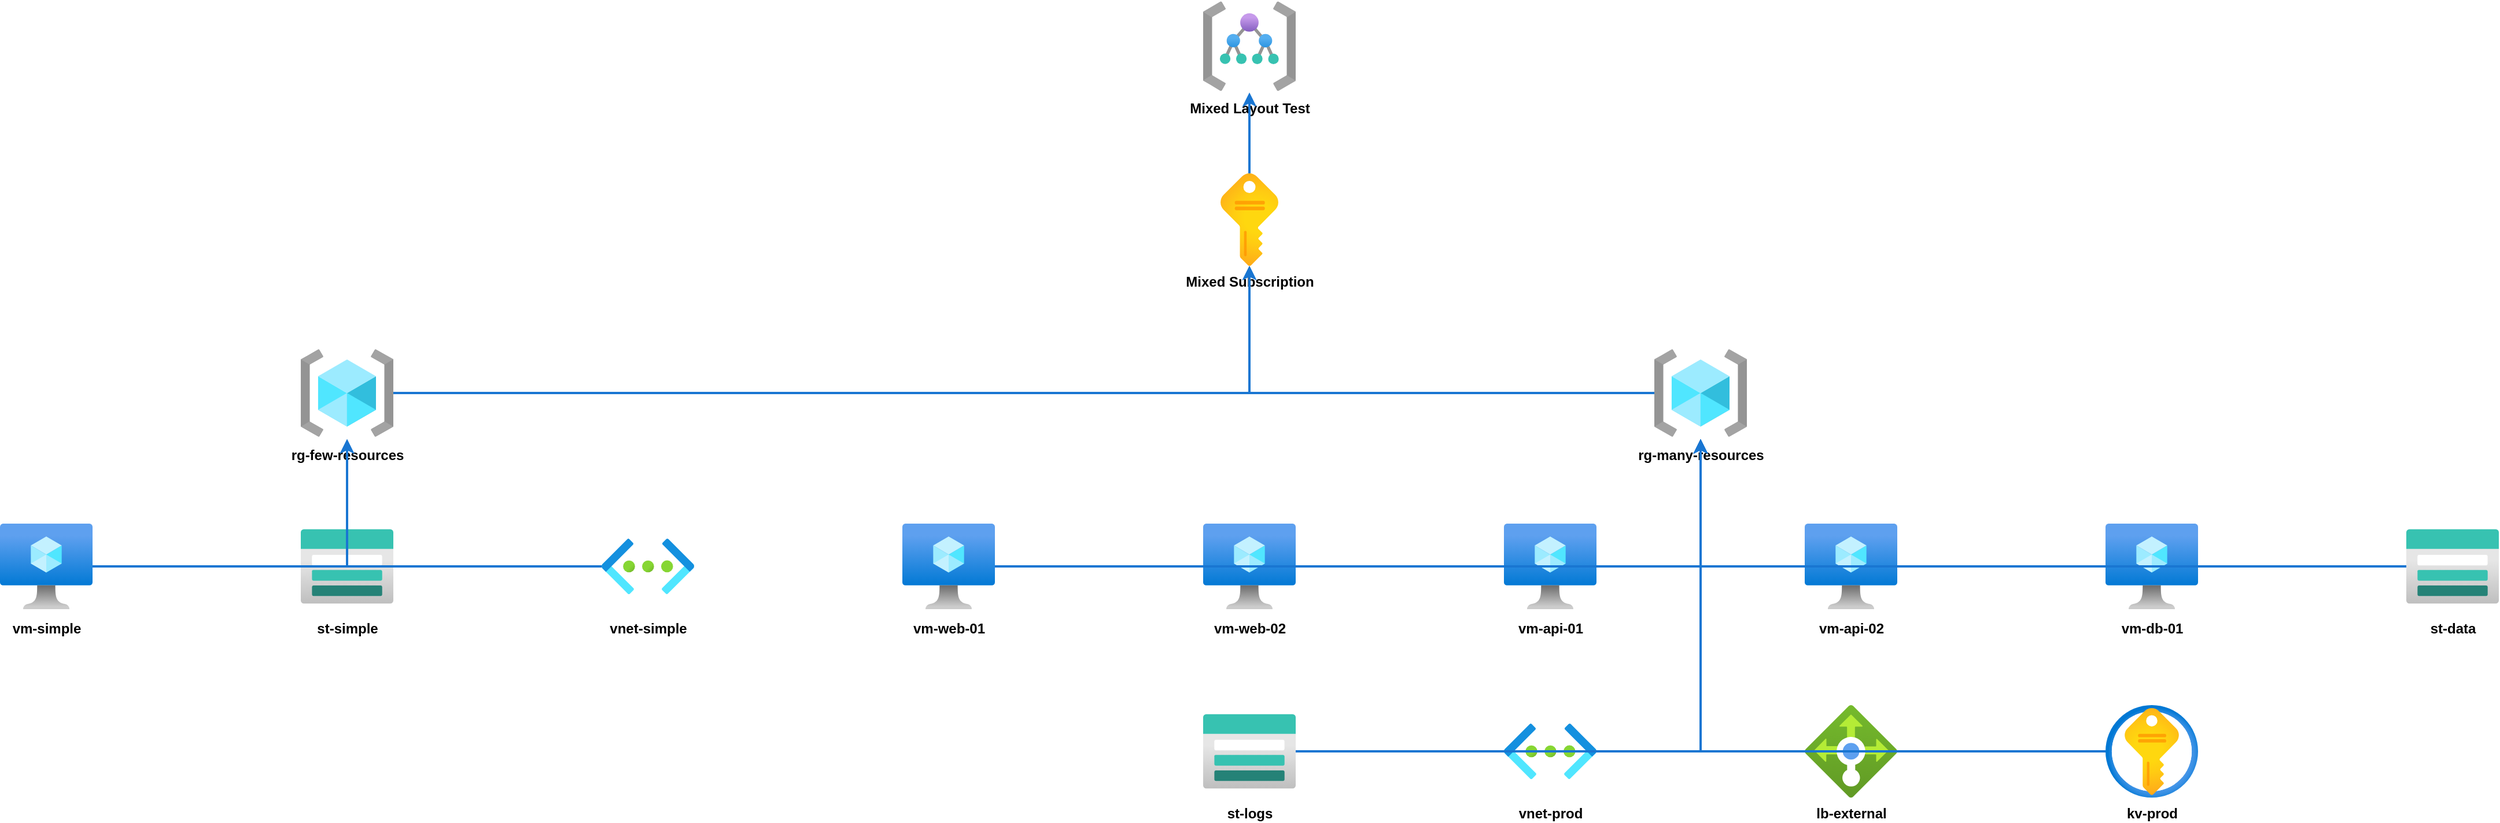 <?xml version="1.0" ?>
<mxfile>
  <diagram id="main-diagram" name="Azure Infrastructure">
    <mxGraphModel dx="2500" dy="2000" grid="1" gridSize="10" guides="1" tooltips="1" connect="1" arrows="1" fold="1" page="1" pageScale="1" pageWidth="4681" pageHeight="3300">
      <root>
        <mxCell id="0"/>
        <mxCell id="1" parent="0"/>
        <mxCell id="node-0" style="image;aspect=fixed;html=1;points=[];align=center;fontSize=12;image=img/lib/azure2/general/Management_Groups.svg" parent="1" vertex="1">
          <mxGeometry x="1200" y="100" width="80" height="80" as="geometry"/>
          <object label="&lt;b&gt;Mixed Layout Test&lt;/b&gt;" as="value" type="Microsoft.Management/managementGroups"/>
        </mxCell>
        <mxCell id="node-1" style="image;aspect=fixed;html=1;points=[];align=center;fontSize=12;image=img/lib/azure2/general/Subscriptions.svg" parent="1" vertex="1">
          <mxGeometry x="1200" y="250" width="80" height="80" as="geometry"/>
          <object label="&lt;b&gt;Mixed Subscription&lt;/b&gt;" as="value" type="Microsoft.Resources/subscriptions"/>
        </mxCell>
        <mxCell id="node-2" style="image;aspect=fixed;html=1;points=[];align=center;fontSize=12;image=img/lib/azure2/general/Resource_Groups.svg" parent="1" vertex="1">
          <mxGeometry x="420" y="400" width="80" height="80" as="geometry"/>
          <object label="&lt;b&gt;rg-few-resources&lt;/b&gt;" as="value" type="Microsoft.Resources/subscriptions/resourceGroups"/>
        </mxCell>
        <mxCell id="node-3" style="image;aspect=fixed;html=1;points=[];align=center;fontSize=12;image=img/lib/azure2/general/Resource_Groups.svg" parent="1" vertex="1">
          <mxGeometry x="1590" y="400" width="80" height="80" as="geometry"/>
          <object label="&lt;b&gt;rg-many-resources&lt;/b&gt;" as="value" type="Microsoft.Resources/subscriptions/resourceGroups"/>
        </mxCell>
        <mxCell id="node-4" style="image;aspect=fixed;html=1;points=[];align=center;fontSize=12;image=img/lib/azure2/compute/Virtual_Machine.svg" parent="1" vertex="1">
          <mxGeometry x="160" y="550" width="80" height="80" as="geometry"/>
          <object label="&lt;b&gt;vm-simple&lt;/b&gt;" as="value" type="Microsoft.Compute/virtualMachines"/>
        </mxCell>
        <mxCell id="node-5" style="image;aspect=fixed;html=1;points=[];align=center;fontSize=12;image=img/lib/azure2/storage/Storage_Accounts.svg" parent="1" vertex="1">
          <mxGeometry x="420" y="550" width="80" height="80" as="geometry"/>
          <object label="&lt;b&gt;st-simple&lt;/b&gt;" as="value" type="Microsoft.Storage/storageAccounts"/>
        </mxCell>
        <mxCell id="node-6" style="image;aspect=fixed;html=1;points=[];align=center;fontSize=12;image=img/lib/azure2/networking/Virtual_Networks.svg" parent="1" vertex="1">
          <mxGeometry x="680" y="550" width="80" height="80" as="geometry"/>
          <object label="&lt;b&gt;vnet-simple&lt;/b&gt;" as="value" type="Microsoft.Network/virtualNetworks"/>
        </mxCell>
        <mxCell id="node-7" style="image;aspect=fixed;html=1;points=[];align=center;fontSize=12;image=img/lib/azure2/compute/Virtual_Machine.svg" parent="1" vertex="1">
          <mxGeometry x="940" y="550" width="80" height="80" as="geometry"/>
          <object label="&lt;b&gt;vm-web-01&lt;/b&gt;" as="value" type="Microsoft.Compute/virtualMachines"/>
        </mxCell>
        <mxCell id="node-8" style="image;aspect=fixed;html=1;points=[];align=center;fontSize=12;image=img/lib/azure2/compute/Virtual_Machine.svg" parent="1" vertex="1">
          <mxGeometry x="1200" y="550" width="80" height="80" as="geometry"/>
          <object label="&lt;b&gt;vm-web-02&lt;/b&gt;" as="value" type="Microsoft.Compute/virtualMachines"/>
        </mxCell>
        <mxCell id="node-9" style="image;aspect=fixed;html=1;points=[];align=center;fontSize=12;image=img/lib/azure2/compute/Virtual_Machine.svg" parent="1" vertex="1">
          <mxGeometry x="1460" y="550" width="80" height="80" as="geometry"/>
          <object label="&lt;b&gt;vm-api-01&lt;/b&gt;" as="value" type="Microsoft.Compute/virtualMachines"/>
        </mxCell>
        <mxCell id="node-10" style="image;aspect=fixed;html=1;points=[];align=center;fontSize=12;image=img/lib/azure2/compute/Virtual_Machine.svg" parent="1" vertex="1">
          <mxGeometry x="1720" y="550" width="80" height="80" as="geometry"/>
          <object label="&lt;b&gt;vm-api-02&lt;/b&gt;" as="value" type="Microsoft.Compute/virtualMachines"/>
        </mxCell>
        <mxCell id="node-11" style="image;aspect=fixed;html=1;points=[];align=center;fontSize=12;image=img/lib/azure2/compute/Virtual_Machine.svg" parent="1" vertex="1">
          <mxGeometry x="1980" y="550" width="80" height="80" as="geometry"/>
          <object label="&lt;b&gt;vm-db-01&lt;/b&gt;" as="value" type="Microsoft.Compute/virtualMachines"/>
        </mxCell>
        <mxCell id="node-12" style="image;aspect=fixed;html=1;points=[];align=center;fontSize=12;image=img/lib/azure2/storage/Storage_Accounts.svg" parent="1" vertex="1">
          <mxGeometry x="2240" y="550" width="80" height="80" as="geometry"/>
          <object label="&lt;b&gt;st-data&lt;/b&gt;" as="value" type="Microsoft.Storage/storageAccounts"/>
        </mxCell>
        <mxCell id="node-13" style="image;aspect=fixed;html=1;points=[];align=center;fontSize=12;image=img/lib/azure2/storage/Storage_Accounts.svg" parent="1" vertex="1">
          <mxGeometry x="1200" y="710" width="80" height="80" as="geometry"/>
          <object label="&lt;b&gt;st-logs&lt;/b&gt;" as="value" type="Microsoft.Storage/storageAccounts"/>
        </mxCell>
        <mxCell id="node-14" style="image;aspect=fixed;html=1;points=[];align=center;fontSize=12;image=img/lib/azure2/networking/Virtual_Networks.svg" parent="1" vertex="1">
          <mxGeometry x="1460" y="710" width="80" height="80" as="geometry"/>
          <object label="&lt;b&gt;vnet-prod&lt;/b&gt;" as="value" type="Microsoft.Network/virtualNetworks"/>
        </mxCell>
        <mxCell id="node-15" style="image;aspect=fixed;html=1;points=[];align=center;fontSize=12;image=img/lib/azure2/networking/Load_Balancers.svg" parent="1" vertex="1">
          <mxGeometry x="1720" y="710" width="80" height="80" as="geometry"/>
          <object label="&lt;b&gt;lb-external&lt;/b&gt;" as="value" type="Microsoft.Network/loadBalancers"/>
        </mxCell>
        <mxCell id="node-16" style="image;aspect=fixed;html=1;points=[];align=center;fontSize=12;image=img/lib/azure2/security/Key_Vaults.svg" parent="1" vertex="1">
          <mxGeometry x="1980" y="710" width="80" height="80" as="geometry"/>
          <object label="&lt;b&gt;kv-prod&lt;/b&gt;" as="value" type="Microsoft.KeyVault/vaults"/>
        </mxCell>
        <mxCell id="edge-0" style="edgeStyle=orthogonalEdgeStyle;rounded=0;orthogonalLoop=1;jettySize=auto;html=1;endArrow=classic;strokeColor=#1976d2;strokeWidth=2;" parent="1" source="node-1" target="node-0" edge="1">
          <mxGeometry relative="1" as="geometry"/>
        </mxCell>
        <mxCell id="edge-1" style="edgeStyle=orthogonalEdgeStyle;rounded=0;orthogonalLoop=1;jettySize=auto;html=1;endArrow=classic;strokeColor=#1976d2;strokeWidth=2;" parent="1" source="node-2" target="node-1" edge="1">
          <mxGeometry relative="1" as="geometry"/>
        </mxCell>
        <mxCell id="edge-2" style="edgeStyle=orthogonalEdgeStyle;rounded=0;orthogonalLoop=1;jettySize=auto;html=1;endArrow=classic;strokeColor=#1976d2;strokeWidth=2;" parent="1" source="node-3" target="node-1" edge="1">
          <mxGeometry relative="1" as="geometry"/>
        </mxCell>
        <mxCell id="edge-3" style="edgeStyle=orthogonalEdgeStyle;rounded=0;orthogonalLoop=1;jettySize=auto;html=1;endArrow=classic;strokeColor=#1976d2;strokeWidth=2;" parent="1" source="node-4" target="node-2" edge="1">
          <mxGeometry relative="1" as="geometry"/>
        </mxCell>
        <mxCell id="edge-4" style="edgeStyle=orthogonalEdgeStyle;rounded=0;orthogonalLoop=1;jettySize=auto;html=1;endArrow=classic;strokeColor=#1976d2;strokeWidth=2;" parent="1" source="node-5" target="node-2" edge="1">
          <mxGeometry relative="1" as="geometry"/>
        </mxCell>
        <mxCell id="edge-5" style="edgeStyle=orthogonalEdgeStyle;rounded=0;orthogonalLoop=1;jettySize=auto;html=1;endArrow=classic;strokeColor=#1976d2;strokeWidth=2;" parent="1" source="node-6" target="node-2" edge="1">
          <mxGeometry relative="1" as="geometry"/>
        </mxCell>
        <mxCell id="edge-6" style="edgeStyle=orthogonalEdgeStyle;rounded=0;orthogonalLoop=1;jettySize=auto;html=1;endArrow=classic;strokeColor=#1976d2;strokeWidth=2;" parent="1" source="node-7" target="node-3" edge="1">
          <mxGeometry relative="1" as="geometry"/>
        </mxCell>
        <mxCell id="edge-7" style="edgeStyle=orthogonalEdgeStyle;rounded=0;orthogonalLoop=1;jettySize=auto;html=1;endArrow=classic;strokeColor=#1976d2;strokeWidth=2;" parent="1" source="node-8" target="node-3" edge="1">
          <mxGeometry relative="1" as="geometry"/>
        </mxCell>
        <mxCell id="edge-8" style="edgeStyle=orthogonalEdgeStyle;rounded=0;orthogonalLoop=1;jettySize=auto;html=1;endArrow=classic;strokeColor=#1976d2;strokeWidth=2;" parent="1" source="node-9" target="node-3" edge="1">
          <mxGeometry relative="1" as="geometry"/>
        </mxCell>
        <mxCell id="edge-9" style="edgeStyle=orthogonalEdgeStyle;rounded=0;orthogonalLoop=1;jettySize=auto;html=1;endArrow=classic;strokeColor=#1976d2;strokeWidth=2;" parent="1" source="node-10" target="node-3" edge="1">
          <mxGeometry relative="1" as="geometry"/>
        </mxCell>
        <mxCell id="edge-10" style="edgeStyle=orthogonalEdgeStyle;rounded=0;orthogonalLoop=1;jettySize=auto;html=1;endArrow=classic;strokeColor=#1976d2;strokeWidth=2;" parent="1" source="node-11" target="node-3" edge="1">
          <mxGeometry relative="1" as="geometry"/>
        </mxCell>
        <mxCell id="edge-11" style="edgeStyle=orthogonalEdgeStyle;rounded=0;orthogonalLoop=1;jettySize=auto;html=1;endArrow=classic;strokeColor=#1976d2;strokeWidth=2;" parent="1" source="node-12" target="node-3" edge="1">
          <mxGeometry relative="1" as="geometry"/>
        </mxCell>
        <mxCell id="edge-12" style="edgeStyle=orthogonalEdgeStyle;rounded=0;orthogonalLoop=1;jettySize=auto;html=1;endArrow=classic;strokeColor=#1976d2;strokeWidth=2;" parent="1" source="node-13" target="node-3" edge="1">
          <mxGeometry relative="1" as="geometry"/>
        </mxCell>
        <mxCell id="edge-13" style="edgeStyle=orthogonalEdgeStyle;rounded=0;orthogonalLoop=1;jettySize=auto;html=1;endArrow=classic;strokeColor=#1976d2;strokeWidth=2;" parent="1" source="node-14" target="node-3" edge="1">
          <mxGeometry relative="1" as="geometry"/>
        </mxCell>
        <mxCell id="edge-14" style="edgeStyle=orthogonalEdgeStyle;rounded=0;orthogonalLoop=1;jettySize=auto;html=1;endArrow=classic;strokeColor=#1976d2;strokeWidth=2;" parent="1" source="node-15" target="node-3" edge="1">
          <mxGeometry relative="1" as="geometry"/>
        </mxCell>
        <mxCell id="edge-15" style="edgeStyle=orthogonalEdgeStyle;rounded=0;orthogonalLoop=1;jettySize=auto;html=1;endArrow=classic;strokeColor=#1976d2;strokeWidth=2;" parent="1" source="node-16" target="node-3" edge="1">
          <mxGeometry relative="1" as="geometry"/>
        </mxCell>
      </root>
    </mxGraphModel>
  </diagram>
</mxfile>
